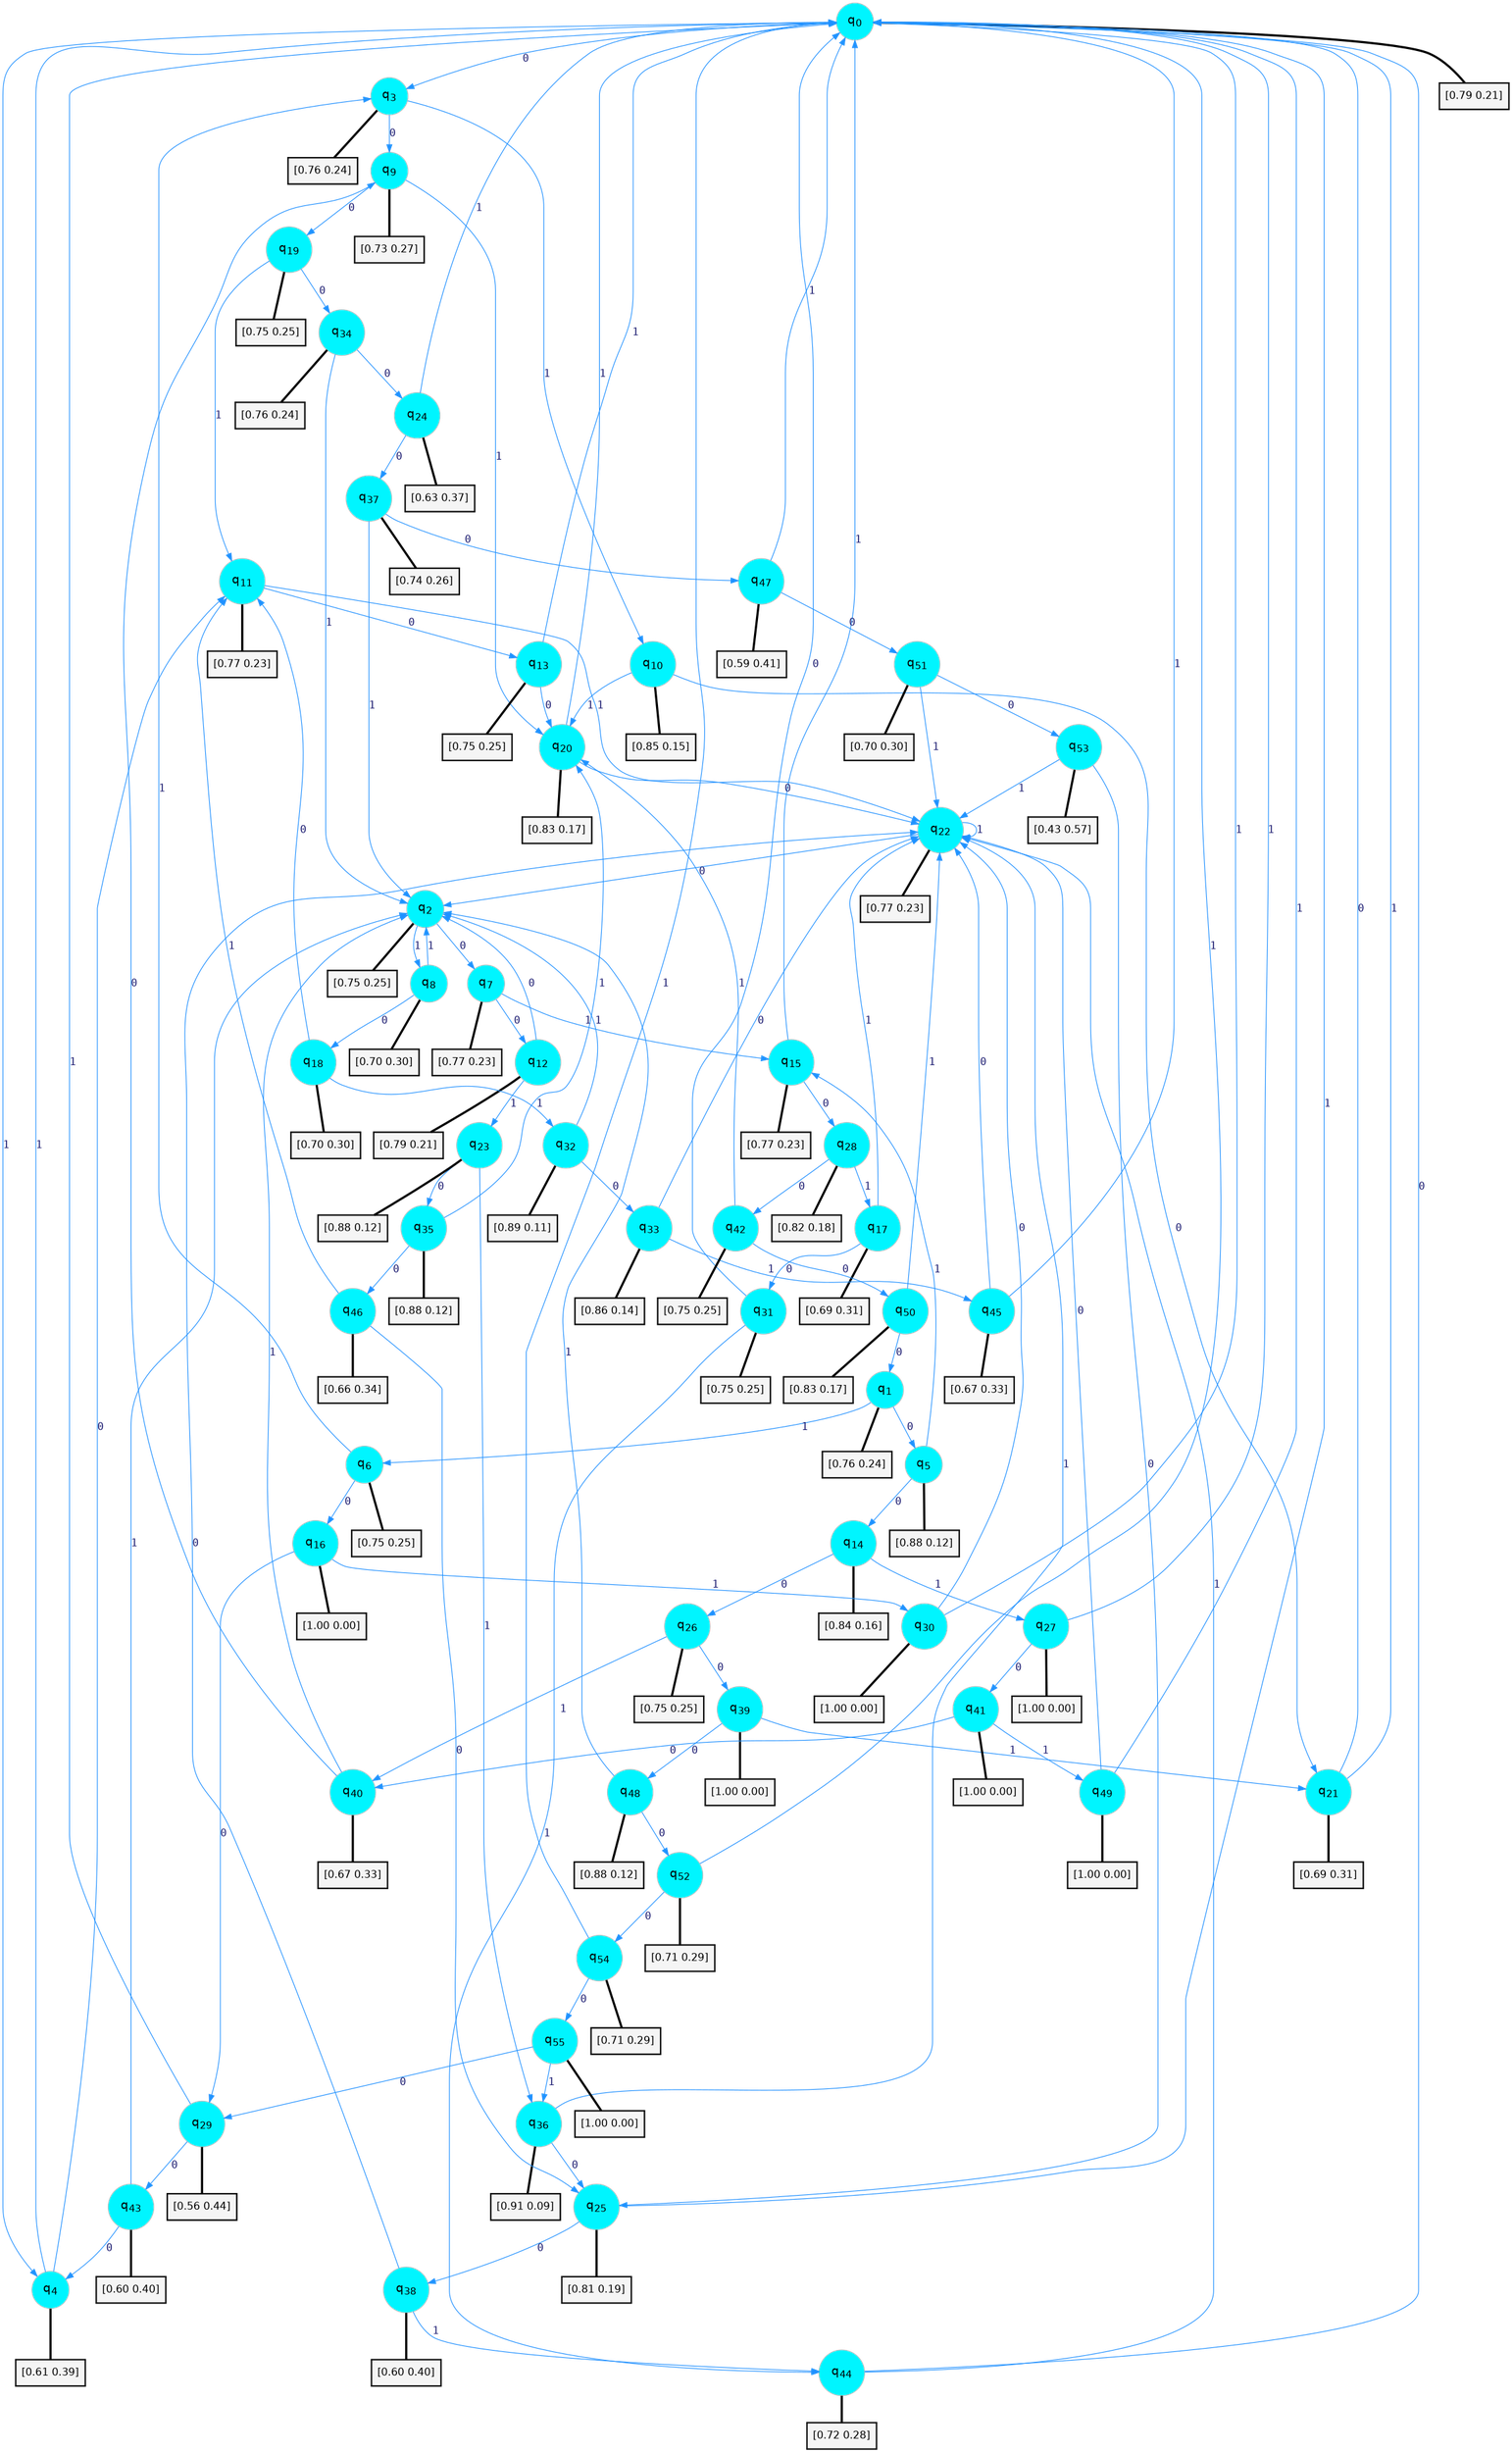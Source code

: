digraph G {
graph [
bgcolor=transparent, dpi=300, rankdir=TD, size="40,25"];
node [
color=gray, fillcolor=turquoise1, fontcolor=black, fontname=Helvetica, fontsize=16, fontweight=bold, shape=circle, style=filled];
edge [
arrowsize=1, color=dodgerblue1, fontcolor=midnightblue, fontname=courier, fontweight=bold, penwidth=1, style=solid, weight=20];
0[label=<q<SUB>0</SUB>>];
1[label=<q<SUB>1</SUB>>];
2[label=<q<SUB>2</SUB>>];
3[label=<q<SUB>3</SUB>>];
4[label=<q<SUB>4</SUB>>];
5[label=<q<SUB>5</SUB>>];
6[label=<q<SUB>6</SUB>>];
7[label=<q<SUB>7</SUB>>];
8[label=<q<SUB>8</SUB>>];
9[label=<q<SUB>9</SUB>>];
10[label=<q<SUB>10</SUB>>];
11[label=<q<SUB>11</SUB>>];
12[label=<q<SUB>12</SUB>>];
13[label=<q<SUB>13</SUB>>];
14[label=<q<SUB>14</SUB>>];
15[label=<q<SUB>15</SUB>>];
16[label=<q<SUB>16</SUB>>];
17[label=<q<SUB>17</SUB>>];
18[label=<q<SUB>18</SUB>>];
19[label=<q<SUB>19</SUB>>];
20[label=<q<SUB>20</SUB>>];
21[label=<q<SUB>21</SUB>>];
22[label=<q<SUB>22</SUB>>];
23[label=<q<SUB>23</SUB>>];
24[label=<q<SUB>24</SUB>>];
25[label=<q<SUB>25</SUB>>];
26[label=<q<SUB>26</SUB>>];
27[label=<q<SUB>27</SUB>>];
28[label=<q<SUB>28</SUB>>];
29[label=<q<SUB>29</SUB>>];
30[label=<q<SUB>30</SUB>>];
31[label=<q<SUB>31</SUB>>];
32[label=<q<SUB>32</SUB>>];
33[label=<q<SUB>33</SUB>>];
34[label=<q<SUB>34</SUB>>];
35[label=<q<SUB>35</SUB>>];
36[label=<q<SUB>36</SUB>>];
37[label=<q<SUB>37</SUB>>];
38[label=<q<SUB>38</SUB>>];
39[label=<q<SUB>39</SUB>>];
40[label=<q<SUB>40</SUB>>];
41[label=<q<SUB>41</SUB>>];
42[label=<q<SUB>42</SUB>>];
43[label=<q<SUB>43</SUB>>];
44[label=<q<SUB>44</SUB>>];
45[label=<q<SUB>45</SUB>>];
46[label=<q<SUB>46</SUB>>];
47[label=<q<SUB>47</SUB>>];
48[label=<q<SUB>48</SUB>>];
49[label=<q<SUB>49</SUB>>];
50[label=<q<SUB>50</SUB>>];
51[label=<q<SUB>51</SUB>>];
52[label=<q<SUB>52</SUB>>];
53[label=<q<SUB>53</SUB>>];
54[label=<q<SUB>54</SUB>>];
55[label=<q<SUB>55</SUB>>];
56[label="[0.79 0.21]", shape=box,fontcolor=black, fontname=Helvetica, fontsize=14, penwidth=2, fillcolor=whitesmoke,color=black];
57[label="[0.76 0.24]", shape=box,fontcolor=black, fontname=Helvetica, fontsize=14, penwidth=2, fillcolor=whitesmoke,color=black];
58[label="[0.75 0.25]", shape=box,fontcolor=black, fontname=Helvetica, fontsize=14, penwidth=2, fillcolor=whitesmoke,color=black];
59[label="[0.76 0.24]", shape=box,fontcolor=black, fontname=Helvetica, fontsize=14, penwidth=2, fillcolor=whitesmoke,color=black];
60[label="[0.61 0.39]", shape=box,fontcolor=black, fontname=Helvetica, fontsize=14, penwidth=2, fillcolor=whitesmoke,color=black];
61[label="[0.88 0.12]", shape=box,fontcolor=black, fontname=Helvetica, fontsize=14, penwidth=2, fillcolor=whitesmoke,color=black];
62[label="[0.75 0.25]", shape=box,fontcolor=black, fontname=Helvetica, fontsize=14, penwidth=2, fillcolor=whitesmoke,color=black];
63[label="[0.77 0.23]", shape=box,fontcolor=black, fontname=Helvetica, fontsize=14, penwidth=2, fillcolor=whitesmoke,color=black];
64[label="[0.70 0.30]", shape=box,fontcolor=black, fontname=Helvetica, fontsize=14, penwidth=2, fillcolor=whitesmoke,color=black];
65[label="[0.73 0.27]", shape=box,fontcolor=black, fontname=Helvetica, fontsize=14, penwidth=2, fillcolor=whitesmoke,color=black];
66[label="[0.85 0.15]", shape=box,fontcolor=black, fontname=Helvetica, fontsize=14, penwidth=2, fillcolor=whitesmoke,color=black];
67[label="[0.77 0.23]", shape=box,fontcolor=black, fontname=Helvetica, fontsize=14, penwidth=2, fillcolor=whitesmoke,color=black];
68[label="[0.79 0.21]", shape=box,fontcolor=black, fontname=Helvetica, fontsize=14, penwidth=2, fillcolor=whitesmoke,color=black];
69[label="[0.75 0.25]", shape=box,fontcolor=black, fontname=Helvetica, fontsize=14, penwidth=2, fillcolor=whitesmoke,color=black];
70[label="[0.84 0.16]", shape=box,fontcolor=black, fontname=Helvetica, fontsize=14, penwidth=2, fillcolor=whitesmoke,color=black];
71[label="[0.77 0.23]", shape=box,fontcolor=black, fontname=Helvetica, fontsize=14, penwidth=2, fillcolor=whitesmoke,color=black];
72[label="[1.00 0.00]", shape=box,fontcolor=black, fontname=Helvetica, fontsize=14, penwidth=2, fillcolor=whitesmoke,color=black];
73[label="[0.69 0.31]", shape=box,fontcolor=black, fontname=Helvetica, fontsize=14, penwidth=2, fillcolor=whitesmoke,color=black];
74[label="[0.70 0.30]", shape=box,fontcolor=black, fontname=Helvetica, fontsize=14, penwidth=2, fillcolor=whitesmoke,color=black];
75[label="[0.75 0.25]", shape=box,fontcolor=black, fontname=Helvetica, fontsize=14, penwidth=2, fillcolor=whitesmoke,color=black];
76[label="[0.83 0.17]", shape=box,fontcolor=black, fontname=Helvetica, fontsize=14, penwidth=2, fillcolor=whitesmoke,color=black];
77[label="[0.69 0.31]", shape=box,fontcolor=black, fontname=Helvetica, fontsize=14, penwidth=2, fillcolor=whitesmoke,color=black];
78[label="[0.77 0.23]", shape=box,fontcolor=black, fontname=Helvetica, fontsize=14, penwidth=2, fillcolor=whitesmoke,color=black];
79[label="[0.88 0.12]", shape=box,fontcolor=black, fontname=Helvetica, fontsize=14, penwidth=2, fillcolor=whitesmoke,color=black];
80[label="[0.63 0.37]", shape=box,fontcolor=black, fontname=Helvetica, fontsize=14, penwidth=2, fillcolor=whitesmoke,color=black];
81[label="[0.81 0.19]", shape=box,fontcolor=black, fontname=Helvetica, fontsize=14, penwidth=2, fillcolor=whitesmoke,color=black];
82[label="[0.75 0.25]", shape=box,fontcolor=black, fontname=Helvetica, fontsize=14, penwidth=2, fillcolor=whitesmoke,color=black];
83[label="[1.00 0.00]", shape=box,fontcolor=black, fontname=Helvetica, fontsize=14, penwidth=2, fillcolor=whitesmoke,color=black];
84[label="[0.82 0.18]", shape=box,fontcolor=black, fontname=Helvetica, fontsize=14, penwidth=2, fillcolor=whitesmoke,color=black];
85[label="[0.56 0.44]", shape=box,fontcolor=black, fontname=Helvetica, fontsize=14, penwidth=2, fillcolor=whitesmoke,color=black];
86[label="[1.00 0.00]", shape=box,fontcolor=black, fontname=Helvetica, fontsize=14, penwidth=2, fillcolor=whitesmoke,color=black];
87[label="[0.75 0.25]", shape=box,fontcolor=black, fontname=Helvetica, fontsize=14, penwidth=2, fillcolor=whitesmoke,color=black];
88[label="[0.89 0.11]", shape=box,fontcolor=black, fontname=Helvetica, fontsize=14, penwidth=2, fillcolor=whitesmoke,color=black];
89[label="[0.86 0.14]", shape=box,fontcolor=black, fontname=Helvetica, fontsize=14, penwidth=2, fillcolor=whitesmoke,color=black];
90[label="[0.76 0.24]", shape=box,fontcolor=black, fontname=Helvetica, fontsize=14, penwidth=2, fillcolor=whitesmoke,color=black];
91[label="[0.88 0.12]", shape=box,fontcolor=black, fontname=Helvetica, fontsize=14, penwidth=2, fillcolor=whitesmoke,color=black];
92[label="[0.91 0.09]", shape=box,fontcolor=black, fontname=Helvetica, fontsize=14, penwidth=2, fillcolor=whitesmoke,color=black];
93[label="[0.74 0.26]", shape=box,fontcolor=black, fontname=Helvetica, fontsize=14, penwidth=2, fillcolor=whitesmoke,color=black];
94[label="[0.60 0.40]", shape=box,fontcolor=black, fontname=Helvetica, fontsize=14, penwidth=2, fillcolor=whitesmoke,color=black];
95[label="[1.00 0.00]", shape=box,fontcolor=black, fontname=Helvetica, fontsize=14, penwidth=2, fillcolor=whitesmoke,color=black];
96[label="[0.67 0.33]", shape=box,fontcolor=black, fontname=Helvetica, fontsize=14, penwidth=2, fillcolor=whitesmoke,color=black];
97[label="[1.00 0.00]", shape=box,fontcolor=black, fontname=Helvetica, fontsize=14, penwidth=2, fillcolor=whitesmoke,color=black];
98[label="[0.75 0.25]", shape=box,fontcolor=black, fontname=Helvetica, fontsize=14, penwidth=2, fillcolor=whitesmoke,color=black];
99[label="[0.60 0.40]", shape=box,fontcolor=black, fontname=Helvetica, fontsize=14, penwidth=2, fillcolor=whitesmoke,color=black];
100[label="[0.72 0.28]", shape=box,fontcolor=black, fontname=Helvetica, fontsize=14, penwidth=2, fillcolor=whitesmoke,color=black];
101[label="[0.67 0.33]", shape=box,fontcolor=black, fontname=Helvetica, fontsize=14, penwidth=2, fillcolor=whitesmoke,color=black];
102[label="[0.66 0.34]", shape=box,fontcolor=black, fontname=Helvetica, fontsize=14, penwidth=2, fillcolor=whitesmoke,color=black];
103[label="[0.59 0.41]", shape=box,fontcolor=black, fontname=Helvetica, fontsize=14, penwidth=2, fillcolor=whitesmoke,color=black];
104[label="[0.88 0.12]", shape=box,fontcolor=black, fontname=Helvetica, fontsize=14, penwidth=2, fillcolor=whitesmoke,color=black];
105[label="[1.00 0.00]", shape=box,fontcolor=black, fontname=Helvetica, fontsize=14, penwidth=2, fillcolor=whitesmoke,color=black];
106[label="[0.83 0.17]", shape=box,fontcolor=black, fontname=Helvetica, fontsize=14, penwidth=2, fillcolor=whitesmoke,color=black];
107[label="[0.70 0.30]", shape=box,fontcolor=black, fontname=Helvetica, fontsize=14, penwidth=2, fillcolor=whitesmoke,color=black];
108[label="[0.71 0.29]", shape=box,fontcolor=black, fontname=Helvetica, fontsize=14, penwidth=2, fillcolor=whitesmoke,color=black];
109[label="[0.43 0.57]", shape=box,fontcolor=black, fontname=Helvetica, fontsize=14, penwidth=2, fillcolor=whitesmoke,color=black];
110[label="[0.71 0.29]", shape=box,fontcolor=black, fontname=Helvetica, fontsize=14, penwidth=2, fillcolor=whitesmoke,color=black];
111[label="[1.00 0.00]", shape=box,fontcolor=black, fontname=Helvetica, fontsize=14, penwidth=2, fillcolor=whitesmoke,color=black];
0->3 [label=0];
0->4 [label=1];
0->56 [arrowhead=none, penwidth=3,color=black];
1->5 [label=0];
1->6 [label=1];
1->57 [arrowhead=none, penwidth=3,color=black];
2->7 [label=0];
2->8 [label=1];
2->58 [arrowhead=none, penwidth=3,color=black];
3->9 [label=0];
3->10 [label=1];
3->59 [arrowhead=none, penwidth=3,color=black];
4->11 [label=0];
4->0 [label=1];
4->60 [arrowhead=none, penwidth=3,color=black];
5->14 [label=0];
5->15 [label=1];
5->61 [arrowhead=none, penwidth=3,color=black];
6->16 [label=0];
6->3 [label=1];
6->62 [arrowhead=none, penwidth=3,color=black];
7->12 [label=0];
7->15 [label=1];
7->63 [arrowhead=none, penwidth=3,color=black];
8->18 [label=0];
8->2 [label=1];
8->64 [arrowhead=none, penwidth=3,color=black];
9->19 [label=0];
9->20 [label=1];
9->65 [arrowhead=none, penwidth=3,color=black];
10->21 [label=0];
10->20 [label=1];
10->66 [arrowhead=none, penwidth=3,color=black];
11->13 [label=0];
11->22 [label=1];
11->67 [arrowhead=none, penwidth=3,color=black];
12->2 [label=0];
12->23 [label=1];
12->68 [arrowhead=none, penwidth=3,color=black];
13->20 [label=0];
13->0 [label=1];
13->69 [arrowhead=none, penwidth=3,color=black];
14->26 [label=0];
14->27 [label=1];
14->70 [arrowhead=none, penwidth=3,color=black];
15->28 [label=0];
15->0 [label=1];
15->71 [arrowhead=none, penwidth=3,color=black];
16->29 [label=0];
16->30 [label=1];
16->72 [arrowhead=none, penwidth=3,color=black];
17->31 [label=0];
17->22 [label=1];
17->73 [arrowhead=none, penwidth=3,color=black];
18->11 [label=0];
18->32 [label=1];
18->74 [arrowhead=none, penwidth=3,color=black];
19->34 [label=0];
19->11 [label=1];
19->75 [arrowhead=none, penwidth=3,color=black];
20->22 [label=0];
20->0 [label=1];
20->76 [arrowhead=none, penwidth=3,color=black];
21->0 [label=0];
21->0 [label=1];
21->77 [arrowhead=none, penwidth=3,color=black];
22->2 [label=0];
22->22 [label=1];
22->78 [arrowhead=none, penwidth=3,color=black];
23->35 [label=0];
23->36 [label=1];
23->79 [arrowhead=none, penwidth=3,color=black];
24->37 [label=0];
24->0 [label=1];
24->80 [arrowhead=none, penwidth=3,color=black];
25->38 [label=0];
25->0 [label=1];
25->81 [arrowhead=none, penwidth=3,color=black];
26->39 [label=0];
26->40 [label=1];
26->82 [arrowhead=none, penwidth=3,color=black];
27->41 [label=0];
27->0 [label=1];
27->83 [arrowhead=none, penwidth=3,color=black];
28->42 [label=0];
28->17 [label=1];
28->84 [arrowhead=none, penwidth=3,color=black];
29->43 [label=0];
29->0 [label=1];
29->85 [arrowhead=none, penwidth=3,color=black];
30->22 [label=0];
30->0 [label=1];
30->86 [arrowhead=none, penwidth=3,color=black];
31->0 [label=0];
31->44 [label=1];
31->87 [arrowhead=none, penwidth=3,color=black];
32->33 [label=0];
32->2 [label=1];
32->88 [arrowhead=none, penwidth=3,color=black];
33->22 [label=0];
33->45 [label=1];
33->89 [arrowhead=none, penwidth=3,color=black];
34->24 [label=0];
34->2 [label=1];
34->90 [arrowhead=none, penwidth=3,color=black];
35->46 [label=0];
35->20 [label=1];
35->91 [arrowhead=none, penwidth=3,color=black];
36->25 [label=0];
36->22 [label=1];
36->92 [arrowhead=none, penwidth=3,color=black];
37->47 [label=0];
37->2 [label=1];
37->93 [arrowhead=none, penwidth=3,color=black];
38->22 [label=0];
38->44 [label=1];
38->94 [arrowhead=none, penwidth=3,color=black];
39->48 [label=0];
39->21 [label=1];
39->95 [arrowhead=none, penwidth=3,color=black];
40->9 [label=0];
40->2 [label=1];
40->96 [arrowhead=none, penwidth=3,color=black];
41->40 [label=0];
41->49 [label=1];
41->97 [arrowhead=none, penwidth=3,color=black];
42->50 [label=0];
42->20 [label=1];
42->98 [arrowhead=none, penwidth=3,color=black];
43->4 [label=0];
43->2 [label=1];
43->99 [arrowhead=none, penwidth=3,color=black];
44->0 [label=0];
44->22 [label=1];
44->100 [arrowhead=none, penwidth=3,color=black];
45->22 [label=0];
45->0 [label=1];
45->101 [arrowhead=none, penwidth=3,color=black];
46->25 [label=0];
46->11 [label=1];
46->102 [arrowhead=none, penwidth=3,color=black];
47->51 [label=0];
47->0 [label=1];
47->103 [arrowhead=none, penwidth=3,color=black];
48->52 [label=0];
48->2 [label=1];
48->104 [arrowhead=none, penwidth=3,color=black];
49->22 [label=0];
49->0 [label=1];
49->105 [arrowhead=none, penwidth=3,color=black];
50->1 [label=0];
50->22 [label=1];
50->106 [arrowhead=none, penwidth=3,color=black];
51->53 [label=0];
51->22 [label=1];
51->107 [arrowhead=none, penwidth=3,color=black];
52->54 [label=0];
52->0 [label=1];
52->108 [arrowhead=none, penwidth=3,color=black];
53->25 [label=0];
53->22 [label=1];
53->109 [arrowhead=none, penwidth=3,color=black];
54->55 [label=0];
54->0 [label=1];
54->110 [arrowhead=none, penwidth=3,color=black];
55->29 [label=0];
55->36 [label=1];
55->111 [arrowhead=none, penwidth=3,color=black];
}
